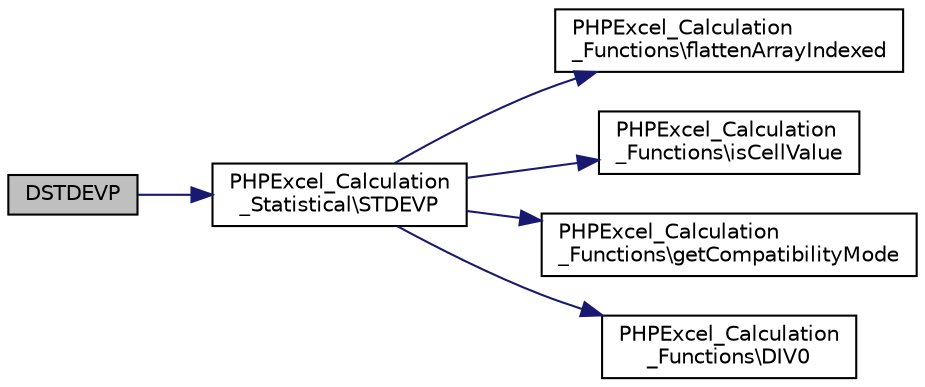 digraph "DSTDEVP"
{
  edge [fontname="Helvetica",fontsize="10",labelfontname="Helvetica",labelfontsize="10"];
  node [fontname="Helvetica",fontsize="10",shape=record];
  rankdir="LR";
  Node39 [label="DSTDEVP",height=0.2,width=0.4,color="black", fillcolor="grey75", style="filled", fontcolor="black"];
  Node39 -> Node40 [color="midnightblue",fontsize="10",style="solid",fontname="Helvetica"];
  Node40 [label="PHPExcel_Calculation\l_Statistical\\STDEVP",height=0.2,width=0.4,color="black", fillcolor="white", style="filled",URL="$class_p_h_p_excel___calculation___statistical.html#a1078483bf68e8556e4cf5b64400b8ea0"];
  Node40 -> Node41 [color="midnightblue",fontsize="10",style="solid",fontname="Helvetica"];
  Node41 [label="PHPExcel_Calculation\l_Functions\\flattenArrayIndexed",height=0.2,width=0.4,color="black", fillcolor="white", style="filled",URL="$class_p_h_p_excel___calculation___functions.html#a2f612e5daa00e1549da5ba44112329ca"];
  Node40 -> Node42 [color="midnightblue",fontsize="10",style="solid",fontname="Helvetica"];
  Node42 [label="PHPExcel_Calculation\l_Functions\\isCellValue",height=0.2,width=0.4,color="black", fillcolor="white", style="filled",URL="$class_p_h_p_excel___calculation___functions.html#a4c7ac49d2bed94232f736f219e23bedb"];
  Node40 -> Node43 [color="midnightblue",fontsize="10",style="solid",fontname="Helvetica"];
  Node43 [label="PHPExcel_Calculation\l_Functions\\getCompatibilityMode",height=0.2,width=0.4,color="black", fillcolor="white", style="filled",URL="$class_p_h_p_excel___calculation___functions.html#a90371057b06045a2318f8e85c3115e88"];
  Node40 -> Node44 [color="midnightblue",fontsize="10",style="solid",fontname="Helvetica"];
  Node44 [label="PHPExcel_Calculation\l_Functions\\DIV0",height=0.2,width=0.4,color="black", fillcolor="white", style="filled",URL="$class_p_h_p_excel___calculation___functions.html#afbbf614e7e549a2baf4a57ca1aa14b52"];
}
